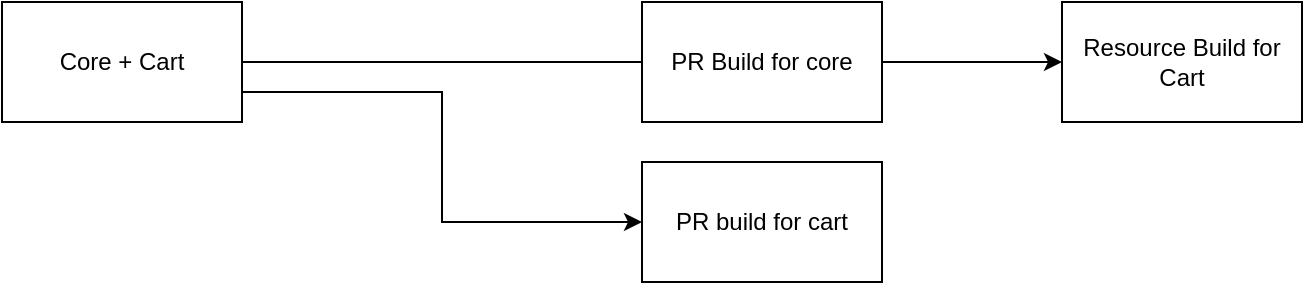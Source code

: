 <mxfile version="13.10.0" type="embed">
    <diagram id="jWru3mYYVFr-VnhZTmXd" name="Page-1">
        <mxGraphModel dx="1189" dy="452" grid="1" gridSize="10" guides="1" tooltips="1" connect="1" arrows="1" fold="1" page="1" pageScale="1" pageWidth="850" pageHeight="1100" math="0" shadow="0">
            <root>
                <mxCell id="0"/>
                <mxCell id="1" parent="0"/>
                <mxCell id="8" style="edgeStyle=orthogonalEdgeStyle;rounded=0;orthogonalLoop=1;jettySize=auto;html=1;exitX=1;exitY=0.75;exitDx=0;exitDy=0;entryX=0;entryY=0.5;entryDx=0;entryDy=0;" edge="1" parent="1" source="3" target="7">
                    <mxGeometry relative="1" as="geometry">
                        <mxPoint x="280" y="180" as="targetPoint"/>
                    </mxGeometry>
                </mxCell>
                <mxCell id="3" value="Core + Cart" style="rounded=0;whiteSpace=wrap;html=1;" vertex="1" parent="1">
                    <mxGeometry x="70" y="50" width="120" height="60" as="geometry"/>
                </mxCell>
                <mxCell id="5" value="" style="endArrow=none;html=1;exitX=1;exitY=0.5;exitDx=0;exitDy=0;" edge="1" parent="1" source="3">
                    <mxGeometry width="50" height="50" relative="1" as="geometry">
                        <mxPoint x="400" y="260" as="sourcePoint"/>
                        <mxPoint x="390" y="80" as="targetPoint"/>
                    </mxGeometry>
                </mxCell>
                <mxCell id="10" style="edgeStyle=orthogonalEdgeStyle;rounded=0;orthogonalLoop=1;jettySize=auto;html=1;exitX=1;exitY=0.5;exitDx=0;exitDy=0;entryX=0;entryY=0.5;entryDx=0;entryDy=0;" edge="1" parent="1" source="6" target="9">
                    <mxGeometry relative="1" as="geometry"/>
                </mxCell>
                <mxCell id="6" value="PR Build for core" style="rounded=0;whiteSpace=wrap;html=1;" vertex="1" parent="1">
                    <mxGeometry x="390" y="50" width="120" height="60" as="geometry"/>
                </mxCell>
                <mxCell id="7" value="PR build for cart" style="rounded=0;whiteSpace=wrap;html=1;" vertex="1" parent="1">
                    <mxGeometry x="390" y="130" width="120" height="60" as="geometry"/>
                </mxCell>
                <mxCell id="9" value="Resource Build for Cart" style="rounded=0;whiteSpace=wrap;html=1;" vertex="1" parent="1">
                    <mxGeometry x="600" y="50" width="120" height="60" as="geometry"/>
                </mxCell>
            </root>
        </mxGraphModel>
    </diagram>
</mxfile>